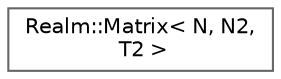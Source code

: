 digraph "Graphical Class Hierarchy"
{
 // LATEX_PDF_SIZE
  bgcolor="transparent";
  edge [fontname=Helvetica,fontsize=10,labelfontname=Helvetica,labelfontsize=10];
  node [fontname=Helvetica,fontsize=10,shape=box,height=0.2,width=0.4];
  rankdir="LR";
  Node0 [id="Node000000",label="Realm::Matrix\< N, N2,\l T2 \>",height=0.2,width=0.4,color="grey40", fillcolor="white", style="filled",URL="$structRealm_1_1Matrix.html",tooltip=" "];
}
